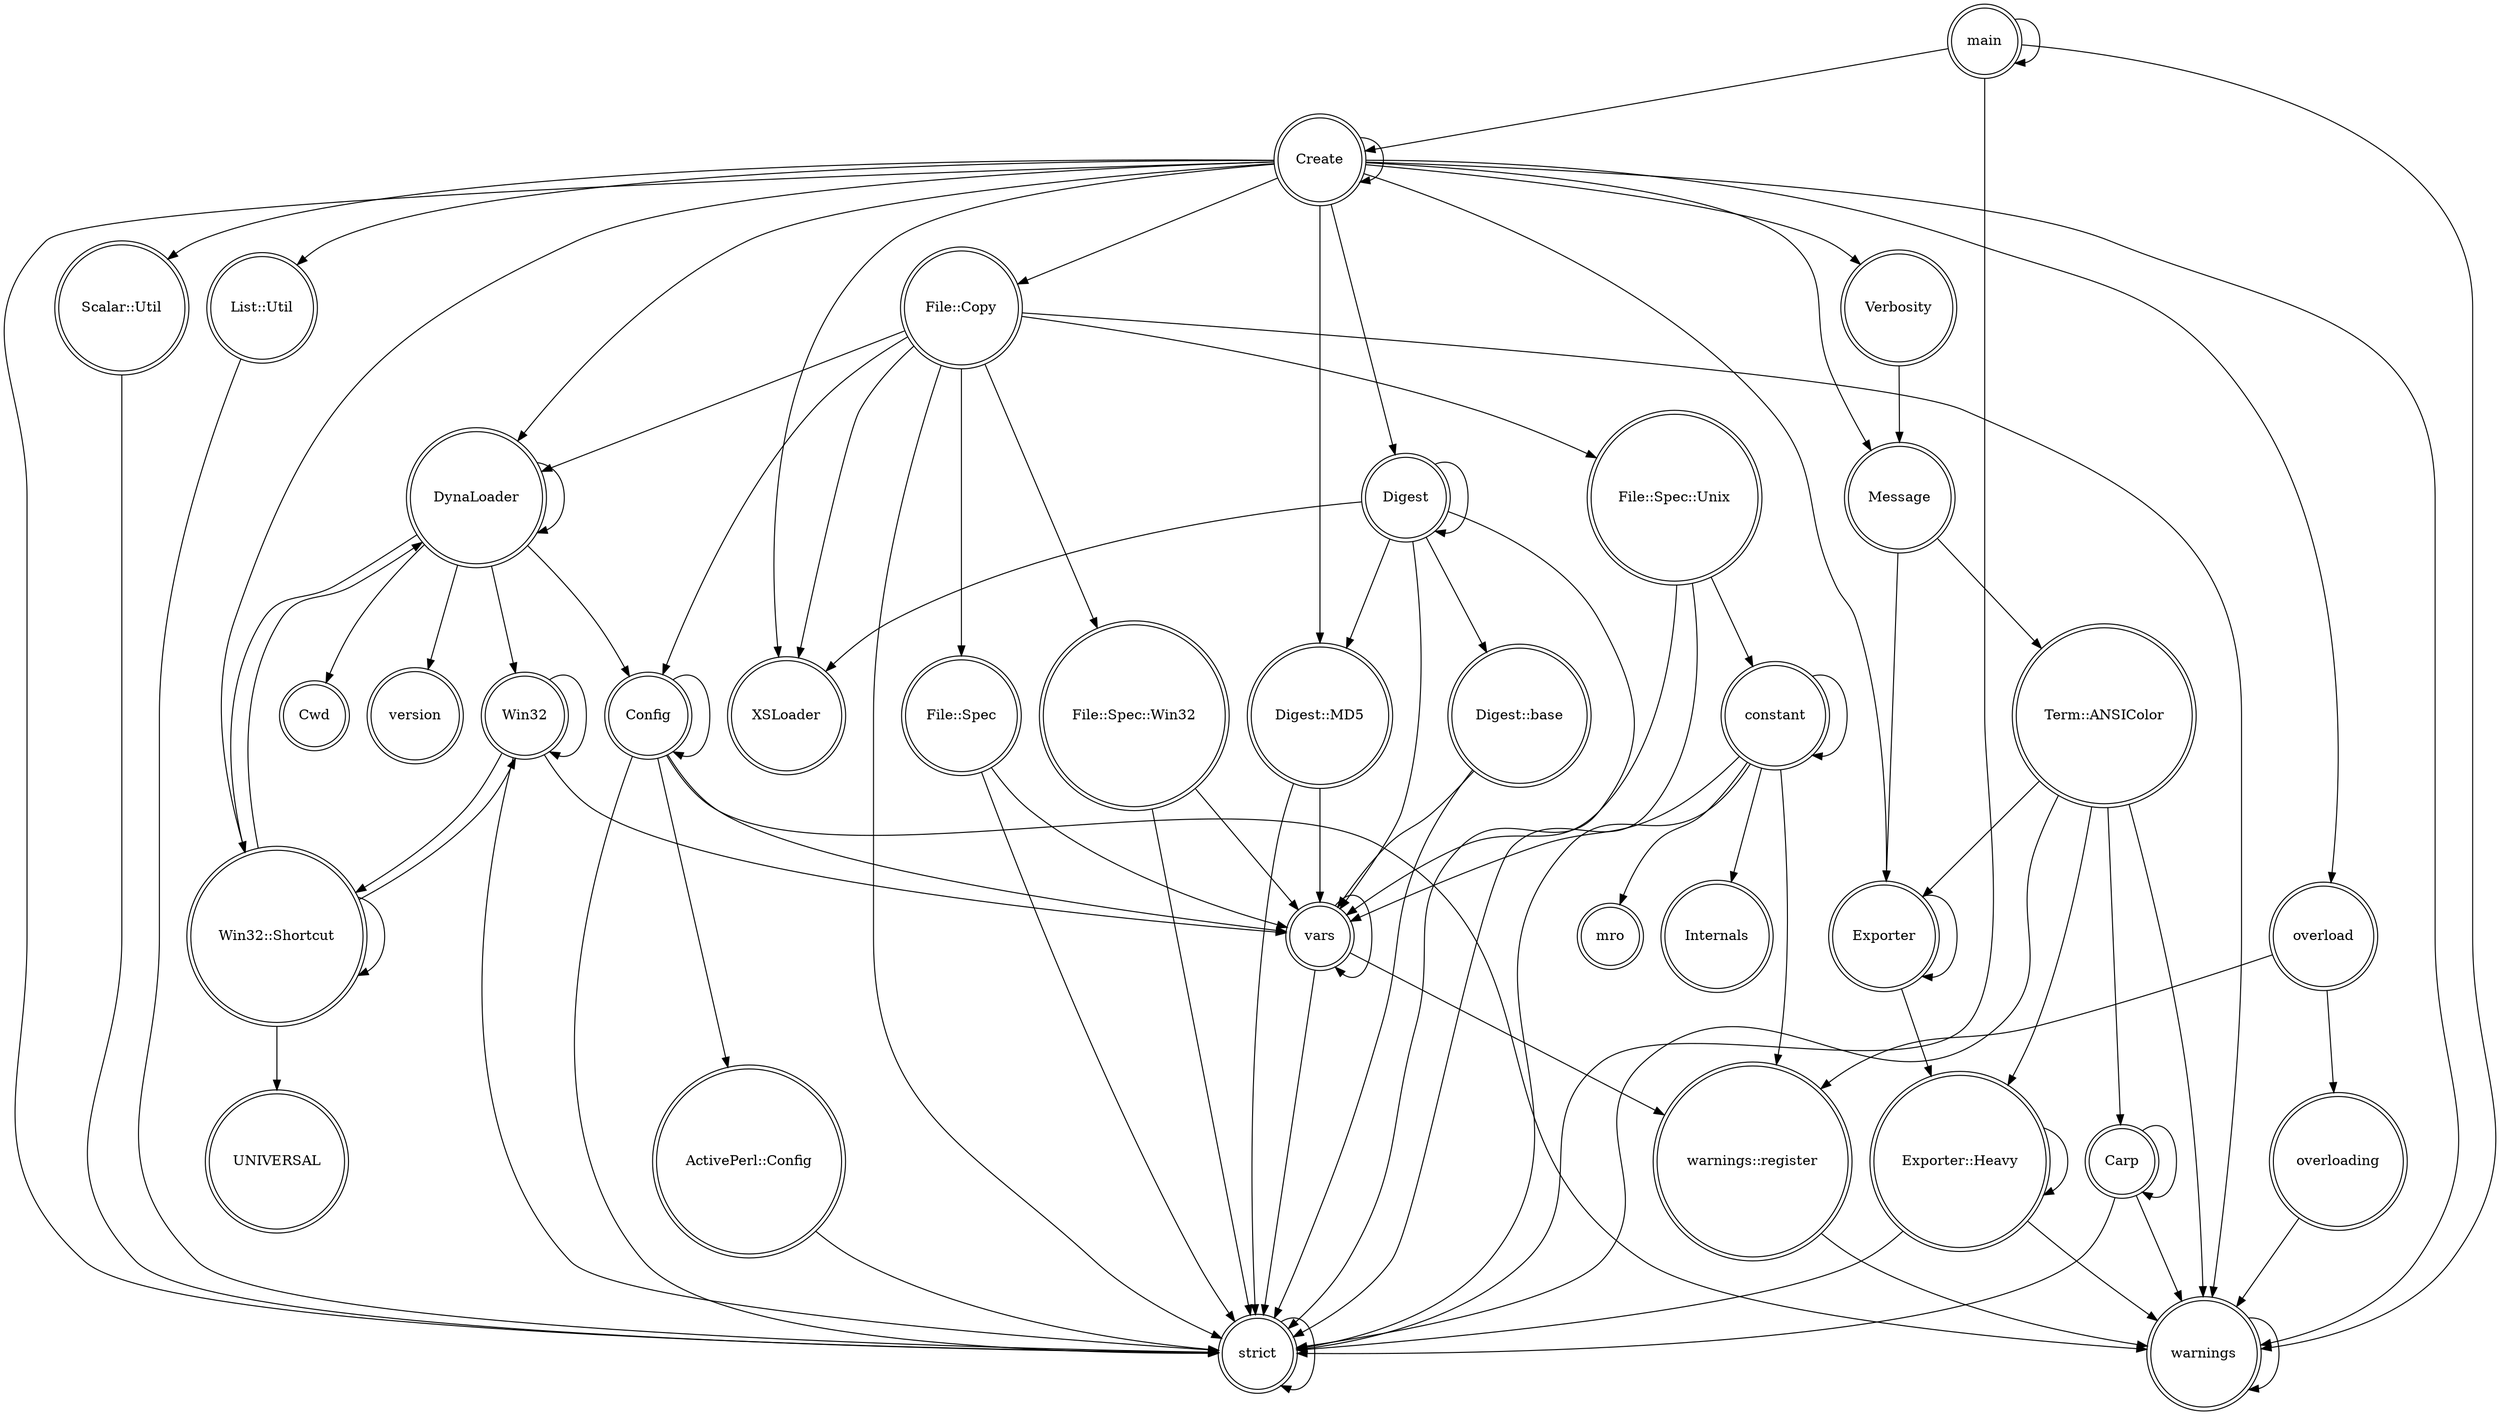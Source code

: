 digraph {
graph [overlap=false]
node [shape=doublecircle];
"Create" -> "List::Util";
"File::Copy" -> "File::Spec::Unix";
"Win32" -> "strict";
"Create" -> "Digest";
"DynaLoader" -> "DynaLoader";
"Message" -> "Exporter";
"main" -> "Create";
"main" -> "warnings";
"constant" -> "strict";
"main" -> "strict";
"Verbosity" -> "Message";
"Create" -> "Exporter";
"Config" -> "warnings";
"Create" -> "Scalar::Util";
"ActivePerl::Config" -> "strict";
"File::Spec::Unix" -> "vars";
"Create" -> "Create";
"Create" -> "XSLoader";
"File::Copy" -> "strict";
"warnings::register" -> "warnings";
"Message" -> "Term::ANSIColor";
"Win32" -> "Win32";
"overload" -> "overloading";
"vars" -> "vars";
"Create" -> "File::Copy";
"File::Copy" -> "File::Spec::Win32";
"Create" -> "Verbosity";
"Term::ANSIColor" -> "strict";
"DynaLoader" -> "version";
"Exporter::Heavy" -> "warnings";
"Digest" -> "strict";
"Scalar::Util" -> "strict";
"Digest" -> "Digest::base";
"constant" -> "warnings::register";
"Win32" -> "vars";
"Create" -> "Digest::MD5";
"File::Copy" -> "warnings";
"overloading" -> "warnings";
"Digest" -> "XSLoader";
"Config" -> "Config";
"Exporter" -> "Exporter";
"File::Copy" -> "Config";
"Win32::Shortcut" -> "DynaLoader";
"Digest" -> "Digest";
"List::Util" -> "strict";
"main" -> "main";
"File::Spec::Unix" -> "strict";
"Digest::MD5" -> "vars";
"warnings" -> "warnings";
"Win32::Shortcut" -> "Win32";
"Config" -> "strict";
"Exporter" -> "Exporter::Heavy";
"Term::ANSIColor" -> "warnings";
"File::Copy" -> "DynaLoader";
"Win32::Shortcut" -> "Win32::Shortcut";
"File::Spec" -> "strict";
"Carp" -> "Carp";
"Create" -> "warnings";
"Term::ANSIColor" -> "Exporter::Heavy";
"constant" -> "Internals";
"vars" -> "strict";
"DynaLoader" -> "Cwd";
"Digest" -> "Digest::MD5";
"overload" -> "warnings::register";
"Win32::Shortcut" -> "UNIVERSAL";
"File::Copy" -> "File::Spec";
"Digest::base" -> "strict";
"Create" -> "overload";
"Create" -> "Win32::Shortcut";
"File::Spec::Win32" -> "strict";
"Exporter::Heavy" -> "strict";
"Create" -> "strict";
"Config" -> "ActivePerl::Config";
"Term::ANSIColor" -> "Carp";
"File::Spec::Unix" -> "constant";
"DynaLoader" -> "Win32::Shortcut";
"constant" -> "vars";
"Carp" -> "strict";
"DynaLoader" -> "Config";
"File::Copy" -> "XSLoader";
"strict" -> "strict";
"Create" -> "Message";
"Digest" -> "vars";
"Digest::base" -> "vars";
"DynaLoader" -> "Win32";
"Carp" -> "warnings";
"Win32" -> "Win32::Shortcut";
"File::Spec::Win32" -> "vars";
"Create" -> "DynaLoader";
"Digest::MD5" -> "strict";
"vars" -> "warnings::register";
"Term::ANSIColor" -> "Exporter";
"Config" -> "vars";
"Exporter::Heavy" -> "Exporter::Heavy";
"constant" -> "mro";
"constant" -> "constant";
"File::Spec" -> "vars";
}
